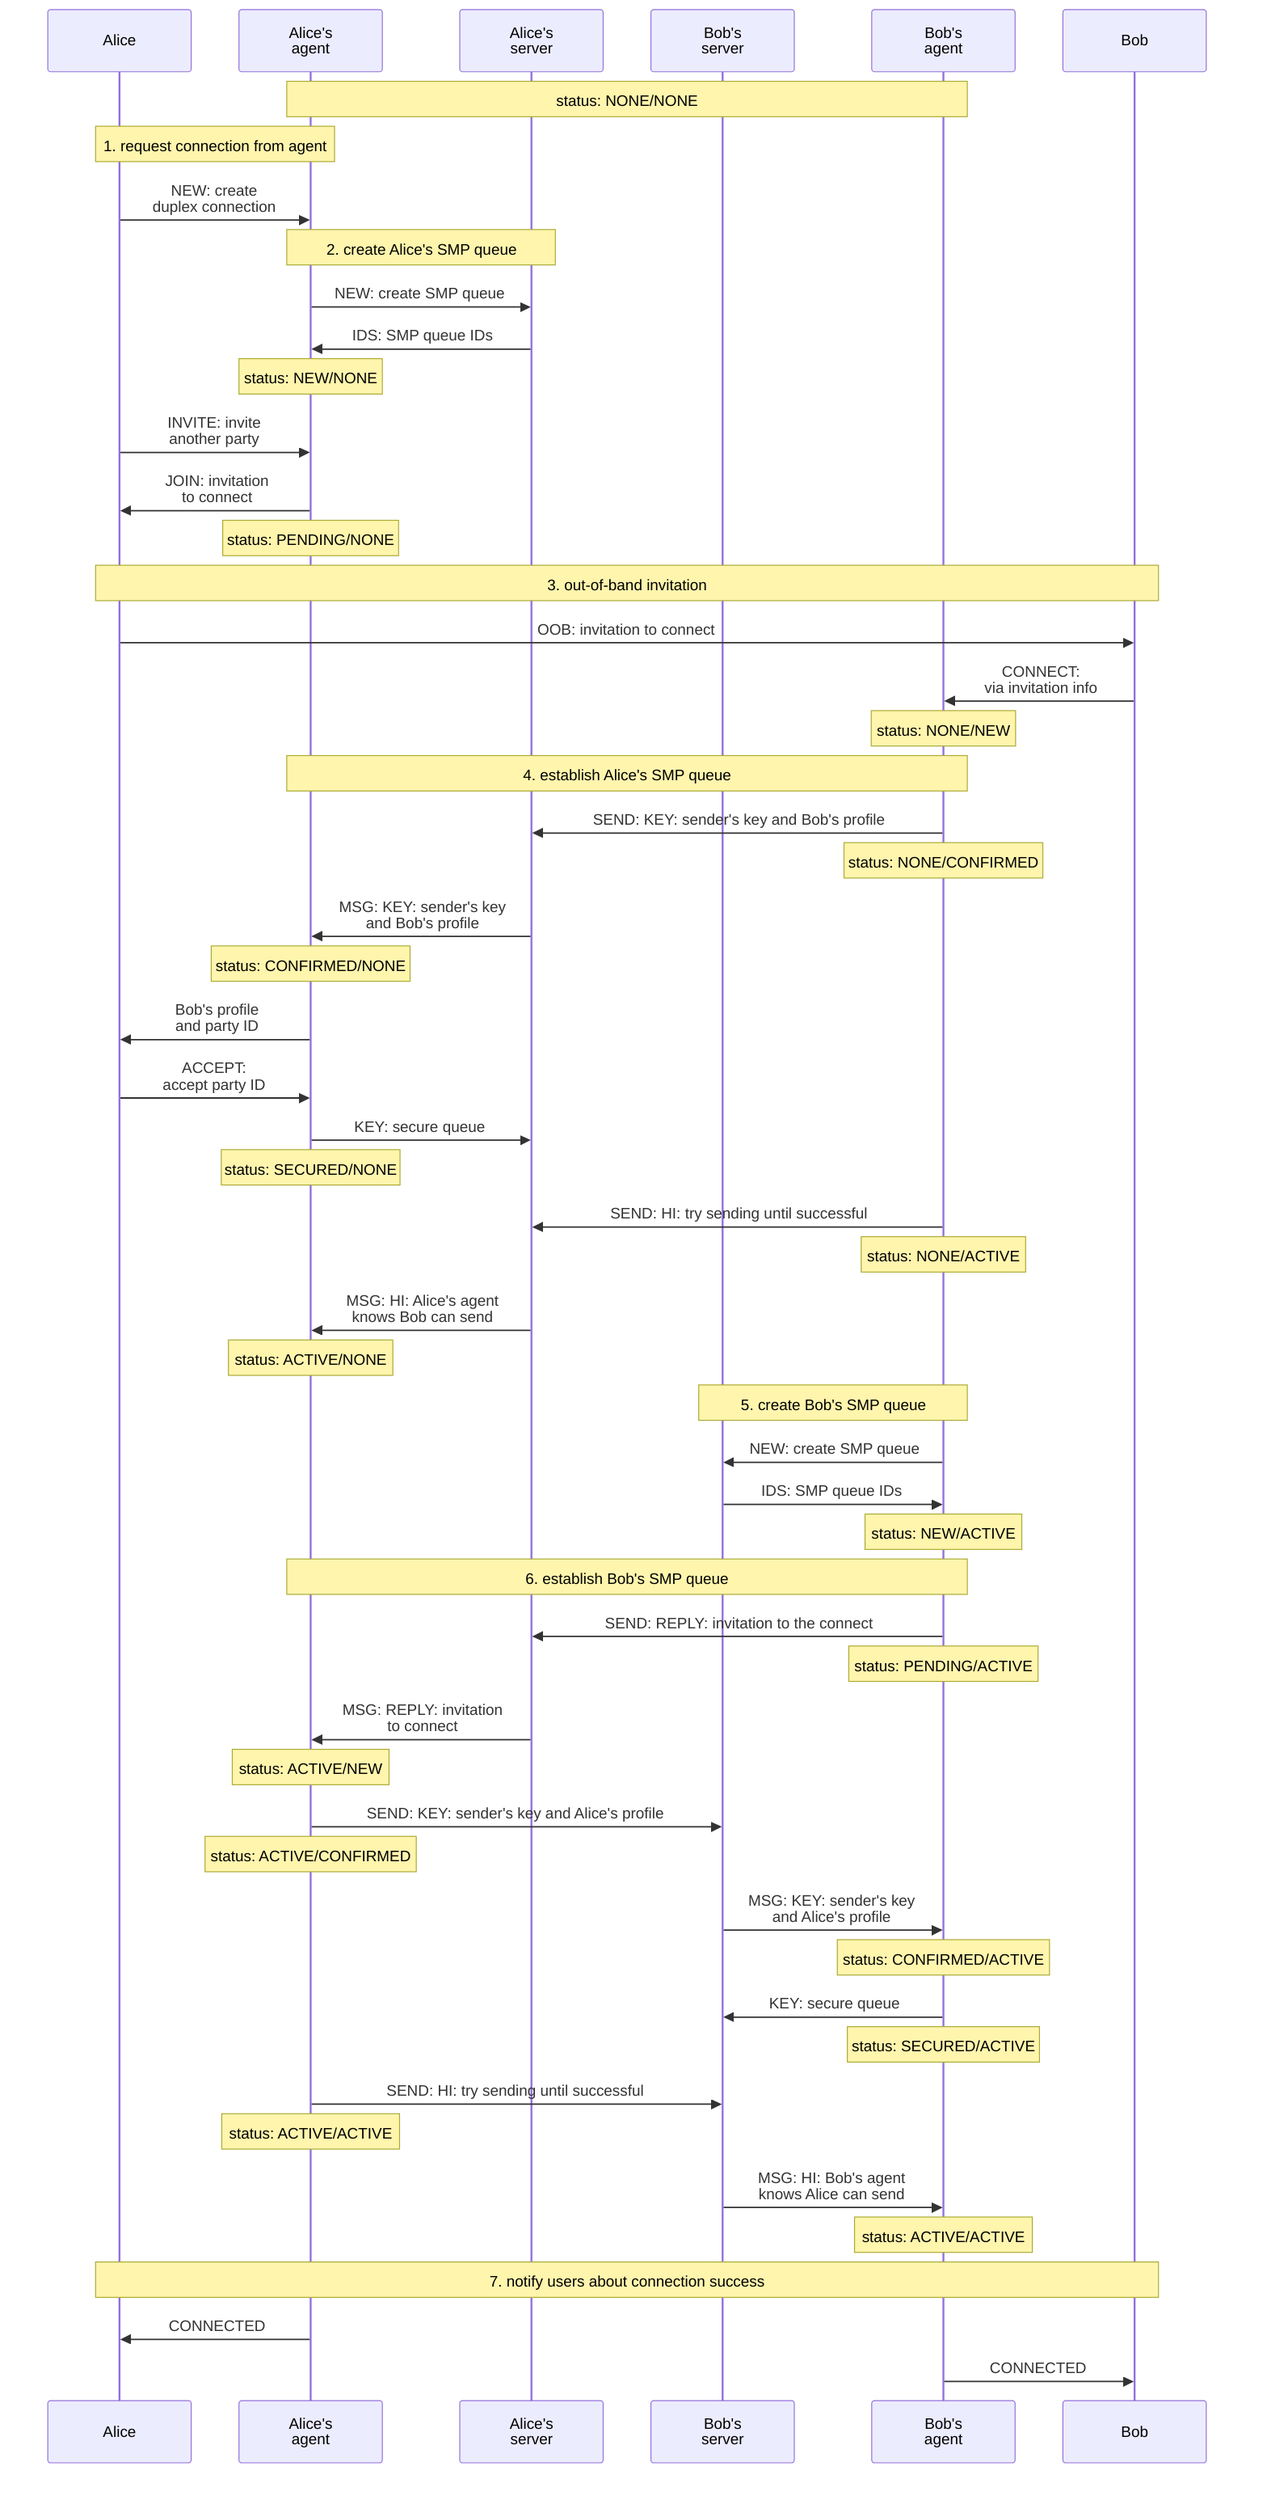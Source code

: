 sequenceDiagram
  participant A as Alice
  participant AA as Alice's<br>agent
  participant AS as Alice's<br>server
  participant BS as Bob's<br>server
  participant BA as Bob's<br>agent
  participant B as Bob

  note over AA, BA: status: NONE/NONE

  note over A, AA: 1. request connection from agent
  A ->> AA: NEW: create<br>duplex connection
 
  note over AA, AS: 2. create Alice's SMP queue
  AA ->> AS: NEW: create SMP queue
  AS ->> AA: IDS: SMP queue IDs
  note over AA: status: NEW/NONE

  A ->> AA: INVITE: invite<br>another party
  AA ->> A: JOIN: invitation<br>to connect
  note over AA: status: PENDING/NONE

  note over A, B: 3. out-of-band invitation
  A ->> B: OOB: invitation to connect
  B ->> BA: CONNECT:<br>via invitation info
  note over BA: status: NONE/NEW

  note over BA, AA: 4. establish Alice's SMP queue
  BA ->> AS: SEND: KEY: sender's key and Bob's profile
  note over BA: status: NONE/CONFIRMED
  AS ->> AA: MSG: KEY: sender's key<br>and Bob's profile
  note over AA: status: CONFIRMED/NONE
  AA ->> A: Bob's profile<br>and party ID
  A ->> AA: ACCEPT:<br>accept party ID
  AA ->> AS: KEY: secure queue
  note over AA: status: SECURED/NONE

  BA ->> AS: SEND: HI: try sending until successful
  note over BA: status: NONE/ACTIVE
  AS ->> AA: MSG: HI: Alice's agent<br>knows Bob can send
  note over AA: status: ACTIVE/NONE

  note over BA, BS: 5. create Bob's SMP queue
  BA ->> BS: NEW: create SMP queue
  BS ->> BA: IDS: SMP queue IDs
  note over BA: status: NEW/ACTIVE

  note over AA, BA: 6. establish Bob's SMP queue
  BA ->> AS: SEND: REPLY: invitation to the connect
  note over BA: status: PENDING/ACTIVE
  AS ->> AA: MSG: REPLY: invitation<br>to connect
  note over AA: status: ACTIVE/NEW

  AA ->> BS: SEND: KEY: sender's key and Alice's profile
  note over AA: status: ACTIVE/CONFIRMED
  BS ->> BA: MSG: KEY: sender's key<br>and Alice's profile
  note over BA: status: CONFIRMED/ACTIVE
  BA ->> BS: KEY: secure queue
  note over BA: status: SECURED/ACTIVE

  AA ->> BS: SEND: HI: try sending until successful
  note over AA: status: ACTIVE/ACTIVE
  BS ->> BA: MSG: HI: Bob's agent<br>knows Alice can send
  note over BA: status: ACTIVE/ACTIVE

  note over A, B: 7. notify users about connection success
  AA ->> A: CONNECTED
  BA ->> B: CONNECTED